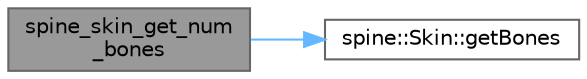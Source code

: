 digraph "spine_skin_get_num_bones"
{
 // LATEX_PDF_SIZE
  bgcolor="transparent";
  edge [fontname=Helvetica,fontsize=10,labelfontname=Helvetica,labelfontsize=10];
  node [fontname=Helvetica,fontsize=10,shape=box,height=0.2,width=0.4];
  rankdir="LR";
  Node1 [id="Node000001",label="spine_skin_get_num\l_bones",height=0.2,width=0.4,color="gray40", fillcolor="grey60", style="filled", fontcolor="black",tooltip=" "];
  Node1 -> Node2 [id="edge2_Node000001_Node000002",color="steelblue1",style="solid",tooltip=" "];
  Node2 [id="Node000002",label="spine::Skin::getBones",height=0.2,width=0.4,color="grey40", fillcolor="white", style="filled",URL="$classspine_1_1_skin.html#ac5e7ef94300c4f8dea479e565874aed5",tooltip=" "];
}
